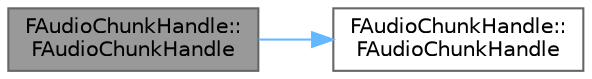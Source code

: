digraph "FAudioChunkHandle::FAudioChunkHandle"
{
 // INTERACTIVE_SVG=YES
 // LATEX_PDF_SIZE
  bgcolor="transparent";
  edge [fontname=Helvetica,fontsize=10,labelfontname=Helvetica,labelfontsize=10];
  node [fontname=Helvetica,fontsize=10,shape=box,height=0.2,width=0.4];
  rankdir="LR";
  Node1 [id="Node000001",label="FAudioChunkHandle::\lFAudioChunkHandle",height=0.2,width=0.4,color="gray40", fillcolor="grey60", style="filled", fontcolor="black",tooltip=" "];
  Node1 -> Node2 [id="edge1_Node000001_Node000002",color="steelblue1",style="solid",tooltip=" "];
  Node2 [id="Node000002",label="FAudioChunkHandle::\lFAudioChunkHandle",height=0.2,width=0.4,color="grey40", fillcolor="white", style="filled",URL="$da/dab/classFAudioChunkHandle.html#a173c3b54deb31db8efb88d2a7666b120",tooltip=" "];
}
